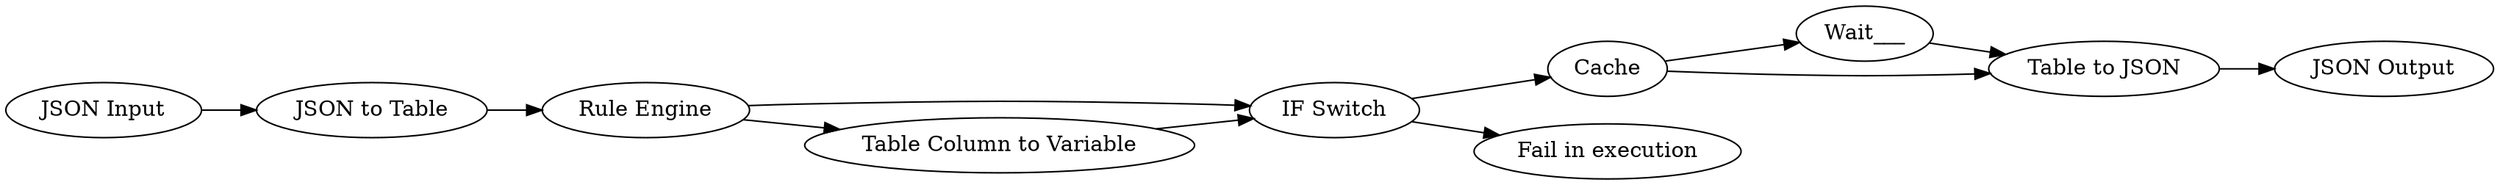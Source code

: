digraph {
	7 -> 3
	10 -> 7
	11 -> 7
	3 -> 4
	1 -> 5
	7 -> 12
	5 -> 10
	6 -> 2
	10 -> 11
	4 -> 6
	3 -> 6
	5 [label="JSON to Table"]
	1 [label="JSON Input"]
	7 [label="IF Switch"]
	11 [label="Table Column to Variable"]
	4 [label=Wait___]
	6 [label="Table to JSON"]
	12 [label="Fail in execution"]
	3 [label=Cache]
	2 [label="JSON Output"]
	10 [label="Rule Engine"]
	rankdir=LR
}
